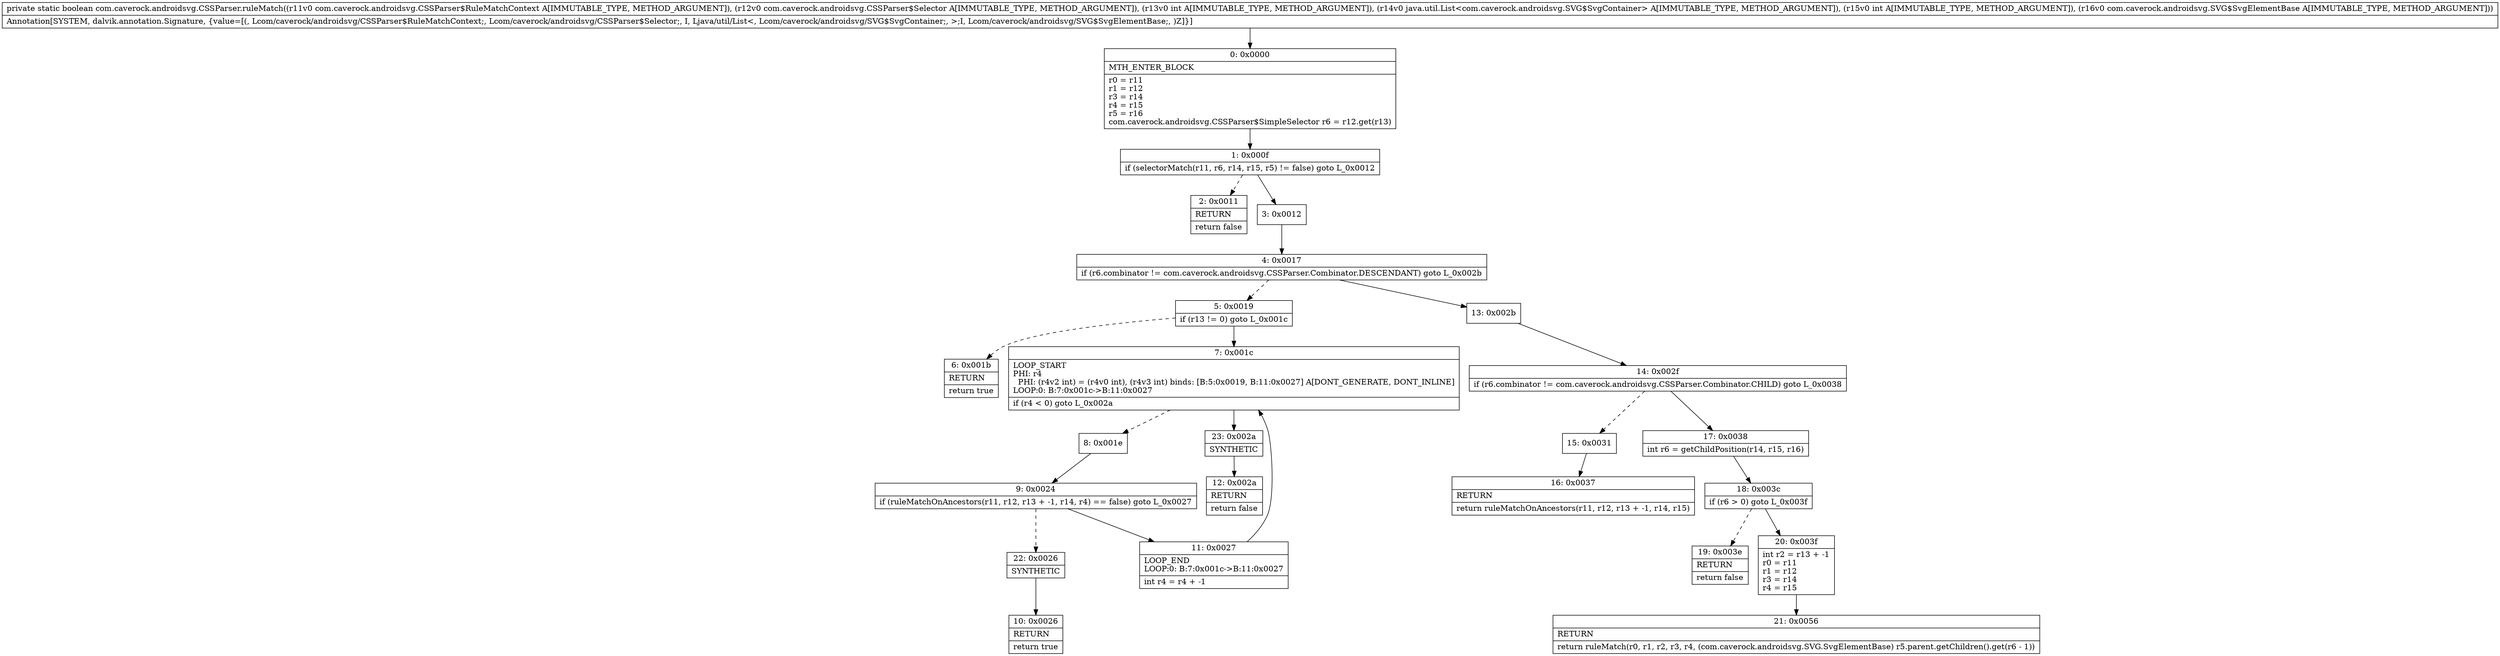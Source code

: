 digraph "CFG forcom.caverock.androidsvg.CSSParser.ruleMatch(Lcom\/caverock\/androidsvg\/CSSParser$RuleMatchContext;Lcom\/caverock\/androidsvg\/CSSParser$Selector;ILjava\/util\/List;ILcom\/caverock\/androidsvg\/SVG$SvgElementBase;)Z" {
Node_0 [shape=record,label="{0\:\ 0x0000|MTH_ENTER_BLOCK\l|r0 = r11\lr1 = r12\lr3 = r14\lr4 = r15\lr5 = r16\lcom.caverock.androidsvg.CSSParser$SimpleSelector r6 = r12.get(r13)\l}"];
Node_1 [shape=record,label="{1\:\ 0x000f|if (selectorMatch(r11, r6, r14, r15, r5) != false) goto L_0x0012\l}"];
Node_2 [shape=record,label="{2\:\ 0x0011|RETURN\l|return false\l}"];
Node_3 [shape=record,label="{3\:\ 0x0012}"];
Node_4 [shape=record,label="{4\:\ 0x0017|if (r6.combinator != com.caverock.androidsvg.CSSParser.Combinator.DESCENDANT) goto L_0x002b\l}"];
Node_5 [shape=record,label="{5\:\ 0x0019|if (r13 != 0) goto L_0x001c\l}"];
Node_6 [shape=record,label="{6\:\ 0x001b|RETURN\l|return true\l}"];
Node_7 [shape=record,label="{7\:\ 0x001c|LOOP_START\lPHI: r4 \l  PHI: (r4v2 int) = (r4v0 int), (r4v3 int) binds: [B:5:0x0019, B:11:0x0027] A[DONT_GENERATE, DONT_INLINE]\lLOOP:0: B:7:0x001c\-\>B:11:0x0027\l|if (r4 \< 0) goto L_0x002a\l}"];
Node_8 [shape=record,label="{8\:\ 0x001e}"];
Node_9 [shape=record,label="{9\:\ 0x0024|if (ruleMatchOnAncestors(r11, r12, r13 + \-1, r14, r4) == false) goto L_0x0027\l}"];
Node_10 [shape=record,label="{10\:\ 0x0026|RETURN\l|return true\l}"];
Node_11 [shape=record,label="{11\:\ 0x0027|LOOP_END\lLOOP:0: B:7:0x001c\-\>B:11:0x0027\l|int r4 = r4 + \-1\l}"];
Node_12 [shape=record,label="{12\:\ 0x002a|RETURN\l|return false\l}"];
Node_13 [shape=record,label="{13\:\ 0x002b}"];
Node_14 [shape=record,label="{14\:\ 0x002f|if (r6.combinator != com.caverock.androidsvg.CSSParser.Combinator.CHILD) goto L_0x0038\l}"];
Node_15 [shape=record,label="{15\:\ 0x0031}"];
Node_16 [shape=record,label="{16\:\ 0x0037|RETURN\l|return ruleMatchOnAncestors(r11, r12, r13 + \-1, r14, r15)\l}"];
Node_17 [shape=record,label="{17\:\ 0x0038|int r6 = getChildPosition(r14, r15, r16)\l}"];
Node_18 [shape=record,label="{18\:\ 0x003c|if (r6 \> 0) goto L_0x003f\l}"];
Node_19 [shape=record,label="{19\:\ 0x003e|RETURN\l|return false\l}"];
Node_20 [shape=record,label="{20\:\ 0x003f|int r2 = r13 + \-1\lr0 = r11\lr1 = r12\lr3 = r14\lr4 = r15\l}"];
Node_21 [shape=record,label="{21\:\ 0x0056|RETURN\l|return ruleMatch(r0, r1, r2, r3, r4, (com.caverock.androidsvg.SVG.SvgElementBase) r5.parent.getChildren().get(r6 \- 1))\l}"];
Node_22 [shape=record,label="{22\:\ 0x0026|SYNTHETIC\l}"];
Node_23 [shape=record,label="{23\:\ 0x002a|SYNTHETIC\l}"];
MethodNode[shape=record,label="{private static boolean com.caverock.androidsvg.CSSParser.ruleMatch((r11v0 com.caverock.androidsvg.CSSParser$RuleMatchContext A[IMMUTABLE_TYPE, METHOD_ARGUMENT]), (r12v0 com.caverock.androidsvg.CSSParser$Selector A[IMMUTABLE_TYPE, METHOD_ARGUMENT]), (r13v0 int A[IMMUTABLE_TYPE, METHOD_ARGUMENT]), (r14v0 java.util.List\<com.caverock.androidsvg.SVG$SvgContainer\> A[IMMUTABLE_TYPE, METHOD_ARGUMENT]), (r15v0 int A[IMMUTABLE_TYPE, METHOD_ARGUMENT]), (r16v0 com.caverock.androidsvg.SVG$SvgElementBase A[IMMUTABLE_TYPE, METHOD_ARGUMENT]))  | Annotation[SYSTEM, dalvik.annotation.Signature, \{value=[(, Lcom\/caverock\/androidsvg\/CSSParser$RuleMatchContext;, Lcom\/caverock\/androidsvg\/CSSParser$Selector;, I, Ljava\/util\/List\<, Lcom\/caverock\/androidsvg\/SVG$SvgContainer;, \>;I, Lcom\/caverock\/androidsvg\/SVG$SvgElementBase;, )Z]\}]\l}"];
MethodNode -> Node_0;
Node_0 -> Node_1;
Node_1 -> Node_2[style=dashed];
Node_1 -> Node_3;
Node_3 -> Node_4;
Node_4 -> Node_5[style=dashed];
Node_4 -> Node_13;
Node_5 -> Node_6[style=dashed];
Node_5 -> Node_7;
Node_7 -> Node_8[style=dashed];
Node_7 -> Node_23;
Node_8 -> Node_9;
Node_9 -> Node_11;
Node_9 -> Node_22[style=dashed];
Node_11 -> Node_7;
Node_13 -> Node_14;
Node_14 -> Node_15[style=dashed];
Node_14 -> Node_17;
Node_15 -> Node_16;
Node_17 -> Node_18;
Node_18 -> Node_19[style=dashed];
Node_18 -> Node_20;
Node_20 -> Node_21;
Node_22 -> Node_10;
Node_23 -> Node_12;
}

